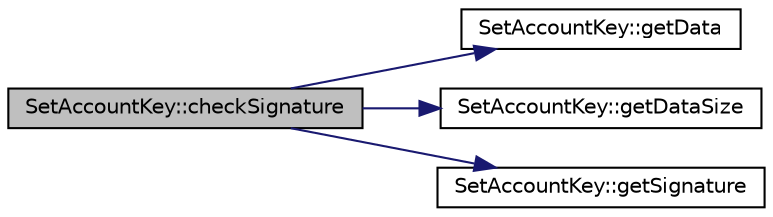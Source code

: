 digraph "SetAccountKey::checkSignature"
{
  edge [fontname="Helvetica",fontsize="10",labelfontname="Helvetica",labelfontsize="10"];
  node [fontname="Helvetica",fontsize="10",shape=record];
  rankdir="LR";
  Node0 [label="SetAccountKey::checkSignature",height=0.2,width=0.4,color="black", fillcolor="grey75", style="filled", fontcolor="black"];
  Node0 -> Node1 [color="midnightblue",fontsize="10",style="solid",fontname="Helvetica"];
  Node1 [label="SetAccountKey::getData",height=0.2,width=0.4,color="black", fillcolor="white", style="filled",URL="$class_set_account_key.html#a14edac1a271b527cbb3aab516154fb9c",tooltip="Get pointer to command data structure. "];
  Node0 -> Node2 [color="midnightblue",fontsize="10",style="solid",fontname="Helvetica"];
  Node2 [label="SetAccountKey::getDataSize",height=0.2,width=0.4,color="black", fillcolor="white", style="filled",URL="$class_set_account_key.html#a71dc1849a2c1ca8630898a4ea78d3297",tooltip="Get data struct size. Without signature. "];
  Node0 -> Node3 [color="midnightblue",fontsize="10",style="solid",fontname="Helvetica"];
  Node3 [label="SetAccountKey::getSignature",height=0.2,width=0.4,color="black", fillcolor="white", style="filled",URL="$class_set_account_key.html#a4664e7272252e79579a6948c5e851211",tooltip="Get pointer to signature data. "];
}

